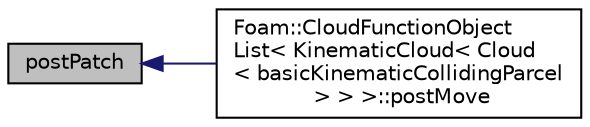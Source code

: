 digraph "postPatch"
{
  bgcolor="transparent";
  edge [fontname="Helvetica",fontsize="10",labelfontname="Helvetica",labelfontsize="10"];
  node [fontname="Helvetica",fontsize="10",shape=record];
  rankdir="LR";
  Node22 [label="postPatch",height=0.2,width=0.4,color="black", fillcolor="grey75", style="filled", fontcolor="black"];
  Node22 -> Node23 [dir="back",color="midnightblue",fontsize="10",style="solid",fontname="Helvetica"];
  Node23 [label="Foam::CloudFunctionObject\lList\< KinematicCloud\< Cloud\l\< basicKinematicCollidingParcel\l \> \> \>::postMove",height=0.2,width=0.4,color="black",URL="$a25101.html#a70e2fb01e4b70887bb878b928f3e4e24",tooltip="Post-move hook. "];
}
